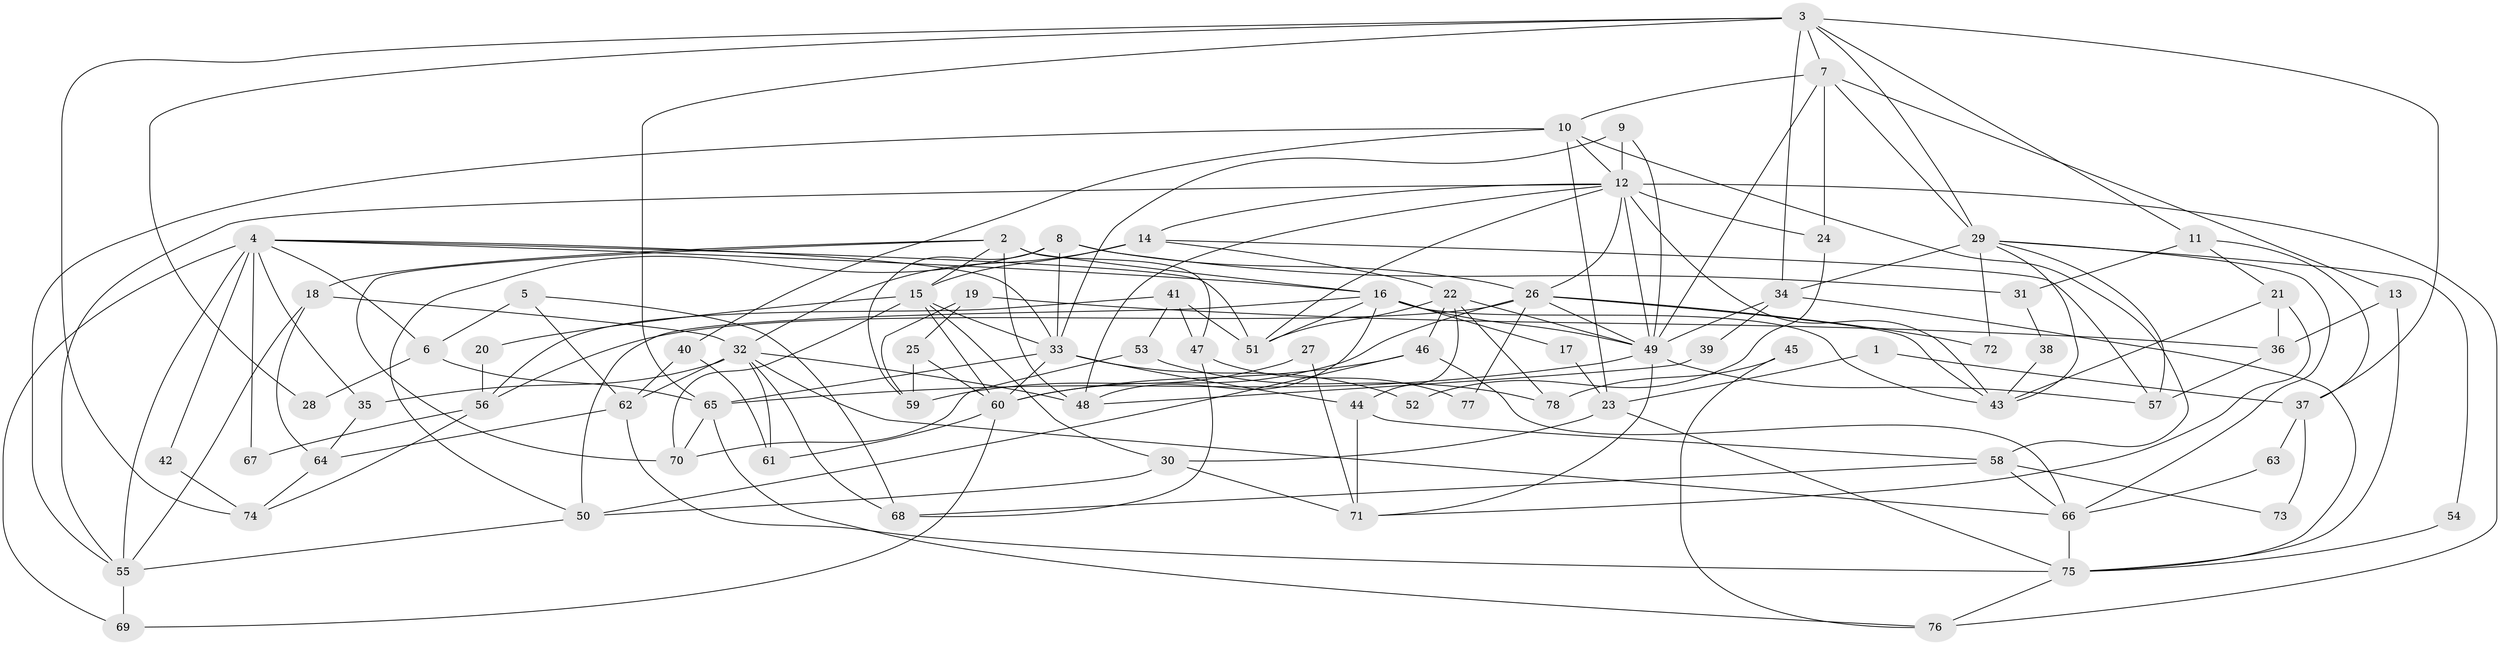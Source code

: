 // original degree distribution, {2: 0.16363636363636364, 5: 0.21818181818181817, 6: 0.11818181818181818, 3: 0.23636363636363636, 4: 0.22727272727272727, 7: 0.03636363636363636}
// Generated by graph-tools (version 1.1) at 2025/51/03/04/25 22:51:18]
// undirected, 78 vertices, 173 edges
graph export_dot {
  node [color=gray90,style=filled];
  1;
  2;
  3;
  4;
  5;
  6;
  7;
  8;
  9;
  10;
  11;
  12;
  13;
  14;
  15;
  16;
  17;
  18;
  19;
  20;
  21;
  22;
  23;
  24;
  25;
  26;
  27;
  28;
  29;
  30;
  31;
  32;
  33;
  34;
  35;
  36;
  37;
  38;
  39;
  40;
  41;
  42;
  43;
  44;
  45;
  46;
  47;
  48;
  49;
  50;
  51;
  52;
  53;
  54;
  55;
  56;
  57;
  58;
  59;
  60;
  61;
  62;
  63;
  64;
  65;
  66;
  67;
  68;
  69;
  70;
  71;
  72;
  73;
  74;
  75;
  76;
  77;
  78;
  1 -- 23 [weight=1.0];
  1 -- 37 [weight=1.0];
  2 -- 15 [weight=1.0];
  2 -- 16 [weight=3.0];
  2 -- 18 [weight=1.0];
  2 -- 47 [weight=1.0];
  2 -- 48 [weight=1.0];
  2 -- 70 [weight=1.0];
  3 -- 7 [weight=1.0];
  3 -- 11 [weight=1.0];
  3 -- 28 [weight=1.0];
  3 -- 29 [weight=2.0];
  3 -- 34 [weight=1.0];
  3 -- 37 [weight=1.0];
  3 -- 65 [weight=1.0];
  3 -- 74 [weight=2.0];
  4 -- 6 [weight=1.0];
  4 -- 16 [weight=1.0];
  4 -- 33 [weight=1.0];
  4 -- 35 [weight=1.0];
  4 -- 42 [weight=1.0];
  4 -- 51 [weight=1.0];
  4 -- 55 [weight=1.0];
  4 -- 67 [weight=2.0];
  4 -- 69 [weight=1.0];
  5 -- 6 [weight=1.0];
  5 -- 62 [weight=1.0];
  5 -- 68 [weight=1.0];
  6 -- 28 [weight=1.0];
  6 -- 65 [weight=1.0];
  7 -- 10 [weight=1.0];
  7 -- 13 [weight=1.0];
  7 -- 24 [weight=1.0];
  7 -- 29 [weight=1.0];
  7 -- 49 [weight=1.0];
  8 -- 26 [weight=1.0];
  8 -- 31 [weight=1.0];
  8 -- 33 [weight=1.0];
  8 -- 50 [weight=1.0];
  8 -- 59 [weight=1.0];
  9 -- 12 [weight=2.0];
  9 -- 33 [weight=1.0];
  9 -- 49 [weight=1.0];
  10 -- 12 [weight=1.0];
  10 -- 23 [weight=1.0];
  10 -- 40 [weight=1.0];
  10 -- 55 [weight=1.0];
  10 -- 58 [weight=1.0];
  11 -- 21 [weight=1.0];
  11 -- 31 [weight=1.0];
  11 -- 37 [weight=1.0];
  12 -- 14 [weight=1.0];
  12 -- 24 [weight=1.0];
  12 -- 26 [weight=1.0];
  12 -- 43 [weight=1.0];
  12 -- 48 [weight=1.0];
  12 -- 49 [weight=4.0];
  12 -- 51 [weight=1.0];
  12 -- 55 [weight=1.0];
  12 -- 76 [weight=1.0];
  13 -- 36 [weight=1.0];
  13 -- 75 [weight=1.0];
  14 -- 15 [weight=1.0];
  14 -- 22 [weight=1.0];
  14 -- 32 [weight=1.0];
  14 -- 57 [weight=1.0];
  15 -- 20 [weight=1.0];
  15 -- 30 [weight=1.0];
  15 -- 33 [weight=1.0];
  15 -- 60 [weight=1.0];
  15 -- 70 [weight=1.0];
  16 -- 17 [weight=1.0];
  16 -- 43 [weight=1.0];
  16 -- 48 [weight=1.0];
  16 -- 49 [weight=1.0];
  16 -- 50 [weight=1.0];
  16 -- 51 [weight=1.0];
  17 -- 23 [weight=1.0];
  18 -- 32 [weight=1.0];
  18 -- 55 [weight=1.0];
  18 -- 64 [weight=1.0];
  19 -- 25 [weight=1.0];
  19 -- 36 [weight=1.0];
  19 -- 59 [weight=1.0];
  20 -- 56 [weight=1.0];
  21 -- 36 [weight=1.0];
  21 -- 43 [weight=1.0];
  21 -- 71 [weight=1.0];
  22 -- 44 [weight=1.0];
  22 -- 46 [weight=1.0];
  22 -- 49 [weight=1.0];
  22 -- 51 [weight=1.0];
  22 -- 78 [weight=1.0];
  23 -- 30 [weight=1.0];
  23 -- 75 [weight=1.0];
  24 -- 52 [weight=1.0];
  25 -- 59 [weight=1.0];
  25 -- 60 [weight=1.0];
  26 -- 43 [weight=1.0];
  26 -- 49 [weight=1.0];
  26 -- 56 [weight=1.0];
  26 -- 60 [weight=1.0];
  26 -- 72 [weight=1.0];
  26 -- 77 [weight=1.0];
  27 -- 59 [weight=1.0];
  27 -- 71 [weight=1.0];
  29 -- 34 [weight=1.0];
  29 -- 43 [weight=1.0];
  29 -- 54 [weight=1.0];
  29 -- 57 [weight=1.0];
  29 -- 66 [weight=1.0];
  29 -- 72 [weight=1.0];
  30 -- 50 [weight=1.0];
  30 -- 71 [weight=1.0];
  31 -- 38 [weight=1.0];
  32 -- 35 [weight=1.0];
  32 -- 48 [weight=2.0];
  32 -- 61 [weight=1.0];
  32 -- 62 [weight=1.0];
  32 -- 66 [weight=1.0];
  32 -- 68 [weight=1.0];
  33 -- 44 [weight=1.0];
  33 -- 52 [weight=1.0];
  33 -- 60 [weight=1.0];
  33 -- 65 [weight=1.0];
  34 -- 39 [weight=1.0];
  34 -- 49 [weight=2.0];
  34 -- 75 [weight=1.0];
  35 -- 64 [weight=1.0];
  36 -- 57 [weight=1.0];
  37 -- 63 [weight=1.0];
  37 -- 73 [weight=1.0];
  38 -- 43 [weight=1.0];
  39 -- 48 [weight=1.0];
  40 -- 61 [weight=1.0];
  40 -- 62 [weight=1.0];
  41 -- 47 [weight=1.0];
  41 -- 51 [weight=1.0];
  41 -- 53 [weight=1.0];
  41 -- 56 [weight=1.0];
  42 -- 74 [weight=1.0];
  44 -- 58 [weight=1.0];
  44 -- 71 [weight=1.0];
  45 -- 76 [weight=1.0];
  45 -- 78 [weight=1.0];
  46 -- 50 [weight=1.0];
  46 -- 60 [weight=1.0];
  46 -- 66 [weight=1.0];
  47 -- 68 [weight=1.0];
  47 -- 77 [weight=1.0];
  49 -- 57 [weight=1.0];
  49 -- 65 [weight=1.0];
  49 -- 71 [weight=1.0];
  50 -- 55 [weight=1.0];
  53 -- 70 [weight=1.0];
  53 -- 78 [weight=1.0];
  54 -- 75 [weight=1.0];
  55 -- 69 [weight=1.0];
  56 -- 67 [weight=1.0];
  56 -- 74 [weight=1.0];
  58 -- 66 [weight=1.0];
  58 -- 68 [weight=1.0];
  58 -- 73 [weight=1.0];
  60 -- 61 [weight=1.0];
  60 -- 69 [weight=1.0];
  62 -- 64 [weight=1.0];
  62 -- 75 [weight=1.0];
  63 -- 66 [weight=1.0];
  64 -- 74 [weight=1.0];
  65 -- 70 [weight=1.0];
  65 -- 76 [weight=1.0];
  66 -- 75 [weight=1.0];
  75 -- 76 [weight=1.0];
}
